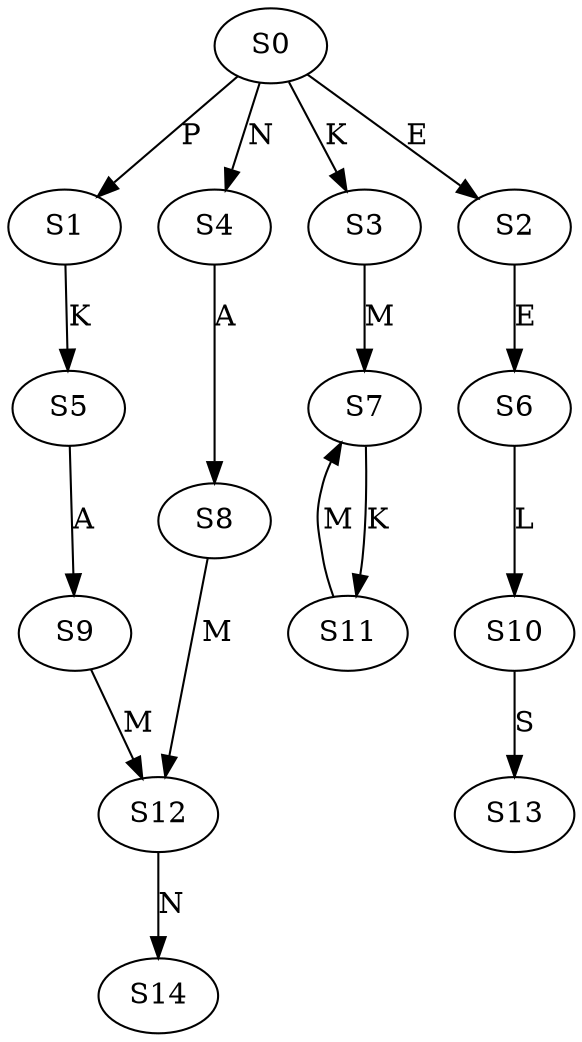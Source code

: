 strict digraph  {
	S0 -> S1 [ label = P ];
	S0 -> S2 [ label = E ];
	S0 -> S3 [ label = K ];
	S0 -> S4 [ label = N ];
	S1 -> S5 [ label = K ];
	S2 -> S6 [ label = E ];
	S3 -> S7 [ label = M ];
	S4 -> S8 [ label = A ];
	S5 -> S9 [ label = A ];
	S6 -> S10 [ label = L ];
	S7 -> S11 [ label = K ];
	S8 -> S12 [ label = M ];
	S9 -> S12 [ label = M ];
	S10 -> S13 [ label = S ];
	S11 -> S7 [ label = M ];
	S12 -> S14 [ label = N ];
}
